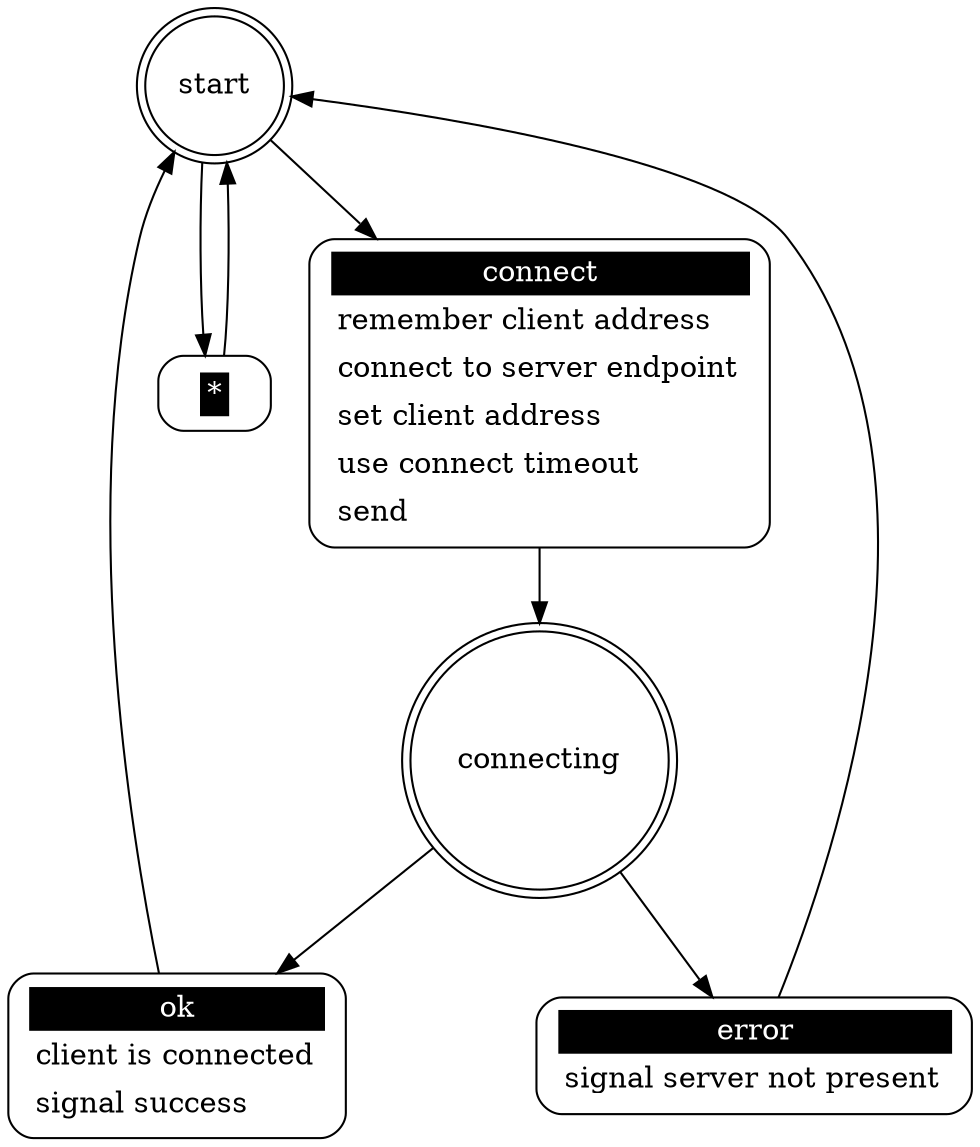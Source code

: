 ## Automatically generated from joex_client.xml by gsl
digraph "joex_client" {

 "start" [shape = "doublecircle"];
 "start connect" [shape = "Mrecord" style = solid label = <<table border="0" cellborder="0" cellpadding="3" bgcolor="white"><tr><td bgcolor="black" align="center" colspan="2"><font color="white">connect</font></td></tr><tr><td align="left" port="r3">remember client address</td></tr><tr><td align="left" port="r3">connect to server endpoint</td></tr><tr><td align="left" port="r3">set client address</td></tr><tr><td align="left" port="r3">use connect timeout</td></tr><tr><td align="left" port="r3">send</td></tr></table>>];
 "start" -> "start connect";
 "start connect" -> "connecting";
 "start *" [shape = "Mrecord" style = solid label = <<table border="0" cellborder="0" cellpadding="3" bgcolor="white"><tr><td bgcolor="black" align="center" colspan="2"><font color="white">*</font></td></tr></table>>];
 "start" -> "start *";
 "start *" -> "start";

 "connecting" [shape = "doublecircle"];
 "connecting ok" [shape = "Mrecord" style = solid label = <<table border="0" cellborder="0" cellpadding="3" bgcolor="white"><tr><td bgcolor="black" align="center" colspan="2"><font color="white">ok</font></td></tr><tr><td align="left" port="r3">client is connected</td></tr><tr><td align="left" port="r3">signal success</td></tr></table>>];
 "connecting" -> "connecting ok";
 "connecting ok" -> "start";
 "connecting error" [shape = "Mrecord" style = solid label = <<table border="0" cellborder="0" cellpadding="3" bgcolor="white"><tr><td bgcolor="black" align="center" colspan="2"><font color="white">error</font></td></tr><tr><td align="left" port="r3">signal server not present</td></tr></table>>];
 "connecting" -> "connecting error";
 "connecting error" -> "start";
}
